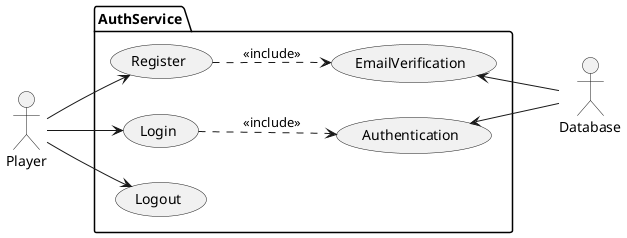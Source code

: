 @startuml AuthService
left to right direction

actor Player
actor Database as DB

package AuthService {
    usecase Register
    usecase EmailVerification
    Register ..> EmailVerification : <<include>>
    EmailVerification <-- DB

    usecase Login
    usecase Authentication
    Login ..> Authentication : <<include>>

    usecase Logout
    Authentication <-- DB
}

Player --> Login
Player --> Logout
Player --> Register

@enduml
